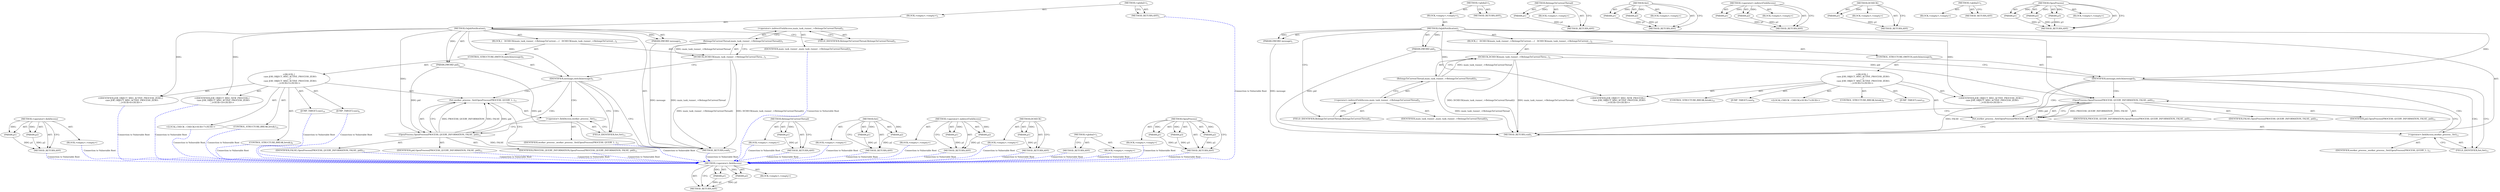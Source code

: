 digraph "OpenProcess" {
vulnerable_72 [label=<(METHOD,&lt;operator&gt;.fieldAccess)>];
vulnerable_73 [label=<(PARAM,p1)>];
vulnerable_74 [label=<(PARAM,p2)>];
vulnerable_75 [label=<(BLOCK,&lt;empty&gt;,&lt;empty&gt;)>];
vulnerable_76 [label=<(METHOD_RETURN,ANY)>];
vulnerable_6 [label=<(METHOD,&lt;global&gt;)<SUB>1</SUB>>];
vulnerable_7 [label=<(BLOCK,&lt;empty&gt;,&lt;empty&gt;)<SUB>1</SUB>>];
vulnerable_8 [label=<(METHOD,OnJobNotification)<SUB>1</SUB>>];
vulnerable_9 [label=<(PARAM,DWORD message)<SUB>1</SUB>>];
vulnerable_10 [label=<(PARAM,DWORD pid)<SUB>2</SUB>>];
vulnerable_11 [label=<(BLOCK,{
   DCHECK(main_task_runner_-&gt;BelongsToCurrent...,{
   DCHECK(main_task_runner_-&gt;BelongsToCurrent...)<SUB>2</SUB>>];
vulnerable_12 [label=<(DCHECK,DCHECK(main_task_runner_-&gt;BelongsToCurrentThrea...)<SUB>3</SUB>>];
vulnerable_13 [label=<(BelongsToCurrentThread,main_task_runner_-&gt;BelongsToCurrentThread())<SUB>3</SUB>>];
vulnerable_14 [label=<(&lt;operator&gt;.indirectFieldAccess,main_task_runner_-&gt;BelongsToCurrentThread)<SUB>3</SUB>>];
vulnerable_15 [label=<(IDENTIFIER,main_task_runner_,main_task_runner_-&gt;BelongsToCurrentThread())<SUB>3</SUB>>];
vulnerable_16 [label=<(FIELD_IDENTIFIER,BelongsToCurrentThread,BelongsToCurrentThread)<SUB>3</SUB>>];
vulnerable_17 [label=<(CONTROL_STRUCTURE,SWITCH,switch(message))<SUB>5</SUB>>];
vulnerable_18 [label=<(IDENTIFIER,message,switch(message))<SUB>5</SUB>>];
vulnerable_19 [label="<(BLOCK,{
    case JOB_OBJECT_MSG_ACTIVE_PROCESS_ZERO:
...,{
    case JOB_OBJECT_MSG_ACTIVE_PROCESS_ZERO:
...)<SUB>5</SUB>>"];
vulnerable_20 [label=<(JUMP_TARGET,case)<SUB>6</SUB>>];
vulnerable_21 [label="<(IDENTIFIER,JOB_OBJECT_MSG_ACTIVE_PROCESS_ZERO,{
    case JOB_OBJECT_MSG_ACTIVE_PROCESS_ZERO:
...)<SUB>6</SUB>>"];
vulnerable_22 [label="<(LOCAL,CHECK : CHECK)<SUB>7</SUB>>"];
vulnerable_23 [label=<(CONTROL_STRUCTURE,BREAK,break;)<SUB>8</SUB>>];
vulnerable_24 [label=<(JUMP_TARGET,case)<SUB>10</SUB>>];
vulnerable_25 [label="<(IDENTIFIER,JOB_OBJECT_MSG_NEW_PROCESS,{
    case JOB_OBJECT_MSG_ACTIVE_PROCESS_ZERO:
...)<SUB>10</SUB>>"];
vulnerable_26 [label=<(Set,worker_process_.Set(OpenProcess(PROCESS_QUERY_I...)<SUB>11</SUB>>];
vulnerable_27 [label=<(&lt;operator&gt;.fieldAccess,worker_process_.Set)<SUB>11</SUB>>];
vulnerable_28 [label=<(IDENTIFIER,worker_process_,worker_process_.Set(OpenProcess(PROCESS_QUERY_I...)<SUB>11</SUB>>];
vulnerable_29 [label=<(FIELD_IDENTIFIER,Set,Set)<SUB>11</SUB>>];
vulnerable_30 [label=<(OpenProcess,OpenProcess(PROCESS_QUERY_INFORMATION, FALSE, pid))<SUB>11</SUB>>];
vulnerable_31 [label=<(IDENTIFIER,PROCESS_QUERY_INFORMATION,OpenProcess(PROCESS_QUERY_INFORMATION, FALSE, pid))<SUB>11</SUB>>];
vulnerable_32 [label=<(IDENTIFIER,FALSE,OpenProcess(PROCESS_QUERY_INFORMATION, FALSE, pid))<SUB>11</SUB>>];
vulnerable_33 [label=<(IDENTIFIER,pid,OpenProcess(PROCESS_QUERY_INFORMATION, FALSE, pid))<SUB>11</SUB>>];
vulnerable_34 [label=<(CONTROL_STRUCTURE,BREAK,break;)<SUB>12</SUB>>];
vulnerable_35 [label=<(METHOD_RETURN,void)<SUB>1</SUB>>];
vulnerable_37 [label=<(METHOD_RETURN,ANY)<SUB>1</SUB>>];
vulnerable_58 [label=<(METHOD,BelongsToCurrentThread)>];
vulnerable_59 [label=<(PARAM,p1)>];
vulnerable_60 [label=<(BLOCK,&lt;empty&gt;,&lt;empty&gt;)>];
vulnerable_61 [label=<(METHOD_RETURN,ANY)>];
vulnerable_67 [label=<(METHOD,Set)>];
vulnerable_68 [label=<(PARAM,p1)>];
vulnerable_69 [label=<(PARAM,p2)>];
vulnerable_70 [label=<(BLOCK,&lt;empty&gt;,&lt;empty&gt;)>];
vulnerable_71 [label=<(METHOD_RETURN,ANY)>];
vulnerable_62 [label=<(METHOD,&lt;operator&gt;.indirectFieldAccess)>];
vulnerable_63 [label=<(PARAM,p1)>];
vulnerable_64 [label=<(PARAM,p2)>];
vulnerable_65 [label=<(BLOCK,&lt;empty&gt;,&lt;empty&gt;)>];
vulnerable_66 [label=<(METHOD_RETURN,ANY)>];
vulnerable_54 [label=<(METHOD,DCHECK)>];
vulnerable_55 [label=<(PARAM,p1)>];
vulnerable_56 [label=<(BLOCK,&lt;empty&gt;,&lt;empty&gt;)>];
vulnerable_57 [label=<(METHOD_RETURN,ANY)>];
vulnerable_48 [label=<(METHOD,&lt;global&gt;)<SUB>1</SUB>>];
vulnerable_49 [label=<(BLOCK,&lt;empty&gt;,&lt;empty&gt;)>];
vulnerable_50 [label=<(METHOD_RETURN,ANY)>];
vulnerable_77 [label=<(METHOD,OpenProcess)>];
vulnerable_78 [label=<(PARAM,p1)>];
vulnerable_79 [label=<(PARAM,p2)>];
vulnerable_80 [label=<(PARAM,p3)>];
vulnerable_81 [label=<(BLOCK,&lt;empty&gt;,&lt;empty&gt;)>];
vulnerable_82 [label=<(METHOD_RETURN,ANY)>];
fixed_72 [label=<(METHOD,&lt;operator&gt;.fieldAccess)>];
fixed_73 [label=<(PARAM,p1)>];
fixed_74 [label=<(PARAM,p2)>];
fixed_75 [label=<(BLOCK,&lt;empty&gt;,&lt;empty&gt;)>];
fixed_76 [label=<(METHOD_RETURN,ANY)>];
fixed_6 [label=<(METHOD,&lt;global&gt;)<SUB>1</SUB>>];
fixed_7 [label=<(BLOCK,&lt;empty&gt;,&lt;empty&gt;)<SUB>1</SUB>>];
fixed_8 [label=<(METHOD,OnJobNotification)<SUB>1</SUB>>];
fixed_9 [label=<(PARAM,DWORD message)<SUB>1</SUB>>];
fixed_10 [label=<(PARAM,DWORD pid)<SUB>2</SUB>>];
fixed_11 [label=<(BLOCK,{
   DCHECK(main_task_runner_-&gt;BelongsToCurrent...,{
   DCHECK(main_task_runner_-&gt;BelongsToCurrent...)<SUB>2</SUB>>];
fixed_12 [label=<(DCHECK,DCHECK(main_task_runner_-&gt;BelongsToCurrentThrea...)<SUB>3</SUB>>];
fixed_13 [label=<(BelongsToCurrentThread,main_task_runner_-&gt;BelongsToCurrentThread())<SUB>3</SUB>>];
fixed_14 [label=<(&lt;operator&gt;.indirectFieldAccess,main_task_runner_-&gt;BelongsToCurrentThread)<SUB>3</SUB>>];
fixed_15 [label=<(IDENTIFIER,main_task_runner_,main_task_runner_-&gt;BelongsToCurrentThread())<SUB>3</SUB>>];
fixed_16 [label=<(FIELD_IDENTIFIER,BelongsToCurrentThread,BelongsToCurrentThread)<SUB>3</SUB>>];
fixed_17 [label=<(CONTROL_STRUCTURE,SWITCH,switch(message))<SUB>5</SUB>>];
fixed_18 [label=<(IDENTIFIER,message,switch(message))<SUB>5</SUB>>];
fixed_19 [label="<(BLOCK,{
    case JOB_OBJECT_MSG_ACTIVE_PROCESS_ZERO:
...,{
    case JOB_OBJECT_MSG_ACTIVE_PROCESS_ZERO:
...)<SUB>5</SUB>>"];
fixed_20 [label=<(JUMP_TARGET,case)<SUB>6</SUB>>];
fixed_21 [label="<(IDENTIFIER,JOB_OBJECT_MSG_ACTIVE_PROCESS_ZERO,{
    case JOB_OBJECT_MSG_ACTIVE_PROCESS_ZERO:
...)<SUB>6</SUB>>"];
fixed_22 [label="<(LOCAL,CHECK : CHECK)<SUB>7</SUB>>"];
fixed_23 [label=<(CONTROL_STRUCTURE,BREAK,break;)<SUB>8</SUB>>];
fixed_24 [label=<(JUMP_TARGET,case)<SUB>10</SUB>>];
fixed_25 [label="<(IDENTIFIER,JOB_OBJECT_MSG_NEW_PROCESS,{
    case JOB_OBJECT_MSG_ACTIVE_PROCESS_ZERO:
...)<SUB>10</SUB>>"];
fixed_26 [label=<(Set,worker_process_.Set(OpenProcess(PROCESS_QUERY_I...)<SUB>11</SUB>>];
fixed_27 [label=<(&lt;operator&gt;.fieldAccess,worker_process_.Set)<SUB>11</SUB>>];
fixed_28 [label=<(IDENTIFIER,worker_process_,worker_process_.Set(OpenProcess(PROCESS_QUERY_I...)<SUB>11</SUB>>];
fixed_29 [label=<(FIELD_IDENTIFIER,Set,Set)<SUB>11</SUB>>];
fixed_30 [label=<(OpenProcess,OpenProcess(PROCESS_QUERY_INFORMATION, FALSE, pid))<SUB>11</SUB>>];
fixed_31 [label=<(IDENTIFIER,PROCESS_QUERY_INFORMATION,OpenProcess(PROCESS_QUERY_INFORMATION, FALSE, pid))<SUB>11</SUB>>];
fixed_32 [label=<(IDENTIFIER,FALSE,OpenProcess(PROCESS_QUERY_INFORMATION, FALSE, pid))<SUB>11</SUB>>];
fixed_33 [label=<(IDENTIFIER,pid,OpenProcess(PROCESS_QUERY_INFORMATION, FALSE, pid))<SUB>11</SUB>>];
fixed_34 [label=<(CONTROL_STRUCTURE,BREAK,break;)<SUB>12</SUB>>];
fixed_35 [label=<(METHOD_RETURN,void)<SUB>1</SUB>>];
fixed_37 [label=<(METHOD_RETURN,ANY)<SUB>1</SUB>>];
fixed_58 [label=<(METHOD,BelongsToCurrentThread)>];
fixed_59 [label=<(PARAM,p1)>];
fixed_60 [label=<(BLOCK,&lt;empty&gt;,&lt;empty&gt;)>];
fixed_61 [label=<(METHOD_RETURN,ANY)>];
fixed_67 [label=<(METHOD,Set)>];
fixed_68 [label=<(PARAM,p1)>];
fixed_69 [label=<(PARAM,p2)>];
fixed_70 [label=<(BLOCK,&lt;empty&gt;,&lt;empty&gt;)>];
fixed_71 [label=<(METHOD_RETURN,ANY)>];
fixed_62 [label=<(METHOD,&lt;operator&gt;.indirectFieldAccess)>];
fixed_63 [label=<(PARAM,p1)>];
fixed_64 [label=<(PARAM,p2)>];
fixed_65 [label=<(BLOCK,&lt;empty&gt;,&lt;empty&gt;)>];
fixed_66 [label=<(METHOD_RETURN,ANY)>];
fixed_54 [label=<(METHOD,DCHECK)>];
fixed_55 [label=<(PARAM,p1)>];
fixed_56 [label=<(BLOCK,&lt;empty&gt;,&lt;empty&gt;)>];
fixed_57 [label=<(METHOD_RETURN,ANY)>];
fixed_48 [label=<(METHOD,&lt;global&gt;)<SUB>1</SUB>>];
fixed_49 [label=<(BLOCK,&lt;empty&gt;,&lt;empty&gt;)>];
fixed_50 [label=<(METHOD_RETURN,ANY)>];
fixed_77 [label=<(METHOD,OpenProcess)>];
fixed_78 [label=<(PARAM,p1)>];
fixed_79 [label=<(PARAM,p2)>];
fixed_80 [label=<(PARAM,p3)>];
fixed_81 [label=<(BLOCK,&lt;empty&gt;,&lt;empty&gt;)>];
fixed_82 [label=<(METHOD_RETURN,ANY)>];
vulnerable_72 -> vulnerable_73  [key=0, label="AST: "];
vulnerable_72 -> vulnerable_73  [key=1, label="DDG: "];
vulnerable_72 -> vulnerable_75  [key=0, label="AST: "];
vulnerable_72 -> vulnerable_74  [key=0, label="AST: "];
vulnerable_72 -> vulnerable_74  [key=1, label="DDG: "];
vulnerable_72 -> vulnerable_76  [key=0, label="AST: "];
vulnerable_72 -> vulnerable_76  [key=1, label="CFG: "];
vulnerable_73 -> vulnerable_76  [key=0, label="DDG: p1"];
vulnerable_74 -> vulnerable_76  [key=0, label="DDG: p2"];
vulnerable_6 -> vulnerable_7  [key=0, label="AST: "];
vulnerable_6 -> vulnerable_37  [key=0, label="AST: "];
vulnerable_6 -> vulnerable_37  [key=1, label="CFG: "];
vulnerable_7 -> vulnerable_8  [key=0, label="AST: "];
vulnerable_8 -> vulnerable_9  [key=0, label="AST: "];
vulnerable_8 -> vulnerable_9  [key=1, label="DDG: "];
vulnerable_8 -> vulnerable_10  [key=0, label="AST: "];
vulnerable_8 -> vulnerable_10  [key=1, label="DDG: "];
vulnerable_8 -> vulnerable_11  [key=0, label="AST: "];
vulnerable_8 -> vulnerable_35  [key=0, label="AST: "];
vulnerable_8 -> vulnerable_16  [key=0, label="CFG: "];
vulnerable_8 -> vulnerable_18  [key=0, label="DDG: "];
vulnerable_8 -> vulnerable_21  [key=0, label="DDG: "];
vulnerable_8 -> vulnerable_25  [key=0, label="DDG: "];
vulnerable_8 -> vulnerable_30  [key=0, label="DDG: "];
vulnerable_9 -> vulnerable_35  [key=0, label="DDG: message"];
vulnerable_10 -> vulnerable_35  [key=0, label="DDG: pid"];
vulnerable_10 -> vulnerable_30  [key=0, label="DDG: pid"];
vulnerable_11 -> vulnerable_12  [key=0, label="AST: "];
vulnerable_11 -> vulnerable_17  [key=0, label="AST: "];
vulnerable_12 -> vulnerable_13  [key=0, label="AST: "];
vulnerable_12 -> vulnerable_18  [key=0, label="CFG: "];
vulnerable_12 -> vulnerable_35  [key=0, label="DDG: main_task_runner_-&gt;BelongsToCurrentThread()"];
vulnerable_12 -> vulnerable_35  [key=1, label="DDG: DCHECK(main_task_runner_-&gt;BelongsToCurrentThread())"];
vulnerable_13 -> vulnerable_14  [key=0, label="AST: "];
vulnerable_13 -> vulnerable_12  [key=0, label="CFG: "];
vulnerable_13 -> vulnerable_12  [key=1, label="DDG: main_task_runner_-&gt;BelongsToCurrentThread"];
vulnerable_13 -> vulnerable_35  [key=0, label="DDG: main_task_runner_-&gt;BelongsToCurrentThread"];
vulnerable_14 -> vulnerable_15  [key=0, label="AST: "];
vulnerable_14 -> vulnerable_16  [key=0, label="AST: "];
vulnerable_14 -> vulnerable_13  [key=0, label="CFG: "];
vulnerable_16 -> vulnerable_14  [key=0, label="CFG: "];
vulnerable_17 -> vulnerable_18  [key=0, label="AST: "];
vulnerable_17 -> vulnerable_19  [key=0, label="AST: "];
vulnerable_18 -> vulnerable_35  [key=0, label="CFG: "];
vulnerable_18 -> vulnerable_29  [key=0, label="CFG: "];
vulnerable_18 -> vulnerable_29  [key=1, label="CDG: "];
vulnerable_18 -> vulnerable_30  [key=0, label="CDG: "];
vulnerable_18 -> vulnerable_26  [key=0, label="CDG: "];
vulnerable_18 -> vulnerable_27  [key=0, label="CDG: "];
vulnerable_19 -> vulnerable_20  [key=0, label="AST: "];
vulnerable_19 -> vulnerable_21  [key=0, label="AST: "];
vulnerable_19 -> vulnerable_22  [key=0, label="AST: "];
vulnerable_19 -> vulnerable_23  [key=0, label="AST: "];
vulnerable_19 -> vulnerable_24  [key=0, label="AST: "];
vulnerable_19 -> vulnerable_25  [key=0, label="AST: "];
vulnerable_19 -> vulnerable_26  [key=0, label="AST: "];
vulnerable_19 -> vulnerable_34  [key=0, label="AST: "];
vulnerable_26 -> vulnerable_27  [key=0, label="AST: "];
vulnerable_26 -> vulnerable_30  [key=0, label="AST: "];
vulnerable_26 -> vulnerable_35  [key=0, label="CFG: "];
vulnerable_27 -> vulnerable_28  [key=0, label="AST: "];
vulnerable_27 -> vulnerable_29  [key=0, label="AST: "];
vulnerable_27 -> vulnerable_30  [key=0, label="CFG: "];
vulnerable_29 -> vulnerable_27  [key=0, label="CFG: "];
vulnerable_30 -> vulnerable_31  [key=0, label="AST: "];
vulnerable_30 -> vulnerable_32  [key=0, label="AST: "];
vulnerable_30 -> vulnerable_33  [key=0, label="AST: "];
vulnerable_30 -> vulnerable_26  [key=0, label="CFG: "];
vulnerable_30 -> vulnerable_26  [key=1, label="DDG: PROCESS_QUERY_INFORMATION"];
vulnerable_30 -> vulnerable_26  [key=2, label="DDG: FALSE"];
vulnerable_30 -> vulnerable_26  [key=3, label="DDG: pid"];
vulnerable_30 -> vulnerable_35  [key=0, label="DDG: FALSE"];
vulnerable_58 -> vulnerable_59  [key=0, label="AST: "];
vulnerable_58 -> vulnerable_59  [key=1, label="DDG: "];
vulnerable_58 -> vulnerable_60  [key=0, label="AST: "];
vulnerable_58 -> vulnerable_61  [key=0, label="AST: "];
vulnerable_58 -> vulnerable_61  [key=1, label="CFG: "];
vulnerable_59 -> vulnerable_61  [key=0, label="DDG: p1"];
vulnerable_67 -> vulnerable_68  [key=0, label="AST: "];
vulnerable_67 -> vulnerable_68  [key=1, label="DDG: "];
vulnerable_67 -> vulnerable_70  [key=0, label="AST: "];
vulnerable_67 -> vulnerable_69  [key=0, label="AST: "];
vulnerable_67 -> vulnerable_69  [key=1, label="DDG: "];
vulnerable_67 -> vulnerable_71  [key=0, label="AST: "];
vulnerable_67 -> vulnerable_71  [key=1, label="CFG: "];
vulnerable_68 -> vulnerable_71  [key=0, label="DDG: p1"];
vulnerable_69 -> vulnerable_71  [key=0, label="DDG: p2"];
vulnerable_62 -> vulnerable_63  [key=0, label="AST: "];
vulnerable_62 -> vulnerable_63  [key=1, label="DDG: "];
vulnerable_62 -> vulnerable_65  [key=0, label="AST: "];
vulnerable_62 -> vulnerable_64  [key=0, label="AST: "];
vulnerable_62 -> vulnerable_64  [key=1, label="DDG: "];
vulnerable_62 -> vulnerable_66  [key=0, label="AST: "];
vulnerable_62 -> vulnerable_66  [key=1, label="CFG: "];
vulnerable_63 -> vulnerable_66  [key=0, label="DDG: p1"];
vulnerable_64 -> vulnerable_66  [key=0, label="DDG: p2"];
vulnerable_54 -> vulnerable_55  [key=0, label="AST: "];
vulnerable_54 -> vulnerable_55  [key=1, label="DDG: "];
vulnerable_54 -> vulnerable_56  [key=0, label="AST: "];
vulnerable_54 -> vulnerable_57  [key=0, label="AST: "];
vulnerable_54 -> vulnerable_57  [key=1, label="CFG: "];
vulnerable_55 -> vulnerable_57  [key=0, label="DDG: p1"];
vulnerable_48 -> vulnerable_49  [key=0, label="AST: "];
vulnerable_48 -> vulnerable_50  [key=0, label="AST: "];
vulnerable_48 -> vulnerable_50  [key=1, label="CFG: "];
vulnerable_77 -> vulnerable_78  [key=0, label="AST: "];
vulnerable_77 -> vulnerable_78  [key=1, label="DDG: "];
vulnerable_77 -> vulnerable_81  [key=0, label="AST: "];
vulnerable_77 -> vulnerable_79  [key=0, label="AST: "];
vulnerable_77 -> vulnerable_79  [key=1, label="DDG: "];
vulnerable_77 -> vulnerable_82  [key=0, label="AST: "];
vulnerable_77 -> vulnerable_82  [key=1, label="CFG: "];
vulnerable_77 -> vulnerable_80  [key=0, label="AST: "];
vulnerable_77 -> vulnerable_80  [key=1, label="DDG: "];
vulnerable_78 -> vulnerable_82  [key=0, label="DDG: p1"];
vulnerable_79 -> vulnerable_82  [key=0, label="DDG: p2"];
vulnerable_80 -> vulnerable_82  [key=0, label="DDG: p3"];
fixed_72 -> fixed_73  [key=0, label="AST: "];
fixed_72 -> fixed_73  [key=1, label="DDG: "];
fixed_72 -> fixed_75  [key=0, label="AST: "];
fixed_72 -> fixed_74  [key=0, label="AST: "];
fixed_72 -> fixed_74  [key=1, label="DDG: "];
fixed_72 -> fixed_76  [key=0, label="AST: "];
fixed_72 -> fixed_76  [key=1, label="CFG: "];
fixed_73 -> fixed_76  [key=0, label="DDG: p1"];
fixed_74 -> fixed_76  [key=0, label="DDG: p2"];
fixed_75 -> vulnerable_72  [color=blue, key=0, label="Connection to Vulnerable Root", penwidth="2.0", style=dashed];
fixed_76 -> vulnerable_72  [color=blue, key=0, label="Connection to Vulnerable Root", penwidth="2.0", style=dashed];
fixed_6 -> fixed_7  [key=0, label="AST: "];
fixed_6 -> fixed_37  [key=0, label="AST: "];
fixed_6 -> fixed_37  [key=1, label="CFG: "];
fixed_7 -> fixed_8  [key=0, label="AST: "];
fixed_8 -> fixed_9  [key=0, label="AST: "];
fixed_8 -> fixed_9  [key=1, label="DDG: "];
fixed_8 -> fixed_10  [key=0, label="AST: "];
fixed_8 -> fixed_10  [key=1, label="DDG: "];
fixed_8 -> fixed_11  [key=0, label="AST: "];
fixed_8 -> fixed_35  [key=0, label="AST: "];
fixed_8 -> fixed_16  [key=0, label="CFG: "];
fixed_8 -> fixed_18  [key=0, label="DDG: "];
fixed_8 -> fixed_21  [key=0, label="DDG: "];
fixed_8 -> fixed_25  [key=0, label="DDG: "];
fixed_8 -> fixed_30  [key=0, label="DDG: "];
fixed_9 -> fixed_35  [key=0, label="DDG: message"];
fixed_10 -> fixed_35  [key=0, label="DDG: pid"];
fixed_10 -> fixed_30  [key=0, label="DDG: pid"];
fixed_11 -> fixed_12  [key=0, label="AST: "];
fixed_11 -> fixed_17  [key=0, label="AST: "];
fixed_12 -> fixed_13  [key=0, label="AST: "];
fixed_12 -> fixed_18  [key=0, label="CFG: "];
fixed_12 -> fixed_35  [key=0, label="DDG: main_task_runner_-&gt;BelongsToCurrentThread()"];
fixed_12 -> fixed_35  [key=1, label="DDG: DCHECK(main_task_runner_-&gt;BelongsToCurrentThread())"];
fixed_13 -> fixed_14  [key=0, label="AST: "];
fixed_13 -> fixed_12  [key=0, label="CFG: "];
fixed_13 -> fixed_12  [key=1, label="DDG: main_task_runner_-&gt;BelongsToCurrentThread"];
fixed_13 -> fixed_35  [key=0, label="DDG: main_task_runner_-&gt;BelongsToCurrentThread"];
fixed_14 -> fixed_15  [key=0, label="AST: "];
fixed_14 -> fixed_16  [key=0, label="AST: "];
fixed_14 -> fixed_13  [key=0, label="CFG: "];
fixed_15 -> vulnerable_72  [color=blue, key=0, label="Connection to Vulnerable Root", penwidth="2.0", style=dashed];
fixed_16 -> fixed_14  [key=0, label="CFG: "];
fixed_17 -> fixed_18  [key=0, label="AST: "];
fixed_17 -> fixed_19  [key=0, label="AST: "];
fixed_18 -> fixed_35  [key=0, label="CFG: "];
fixed_18 -> fixed_29  [key=0, label="CFG: "];
fixed_18 -> fixed_29  [key=1, label="CDG: "];
fixed_18 -> fixed_30  [key=0, label="CDG: "];
fixed_18 -> fixed_26  [key=0, label="CDG: "];
fixed_18 -> fixed_27  [key=0, label="CDG: "];
fixed_19 -> fixed_20  [key=0, label="AST: "];
fixed_19 -> fixed_21  [key=0, label="AST: "];
fixed_19 -> fixed_22  [key=0, label="AST: "];
fixed_19 -> fixed_23  [key=0, label="AST: "];
fixed_19 -> fixed_24  [key=0, label="AST: "];
fixed_19 -> fixed_25  [key=0, label="AST: "];
fixed_19 -> fixed_26  [key=0, label="AST: "];
fixed_19 -> fixed_34  [key=0, label="AST: "];
fixed_20 -> vulnerable_72  [color=blue, key=0, label="Connection to Vulnerable Root", penwidth="2.0", style=dashed];
fixed_21 -> vulnerable_72  [color=blue, key=0, label="Connection to Vulnerable Root", penwidth="2.0", style=dashed];
fixed_22 -> vulnerable_72  [color=blue, key=0, label="Connection to Vulnerable Root", penwidth="2.0", style=dashed];
fixed_23 -> vulnerable_72  [color=blue, key=0, label="Connection to Vulnerable Root", penwidth="2.0", style=dashed];
fixed_24 -> vulnerable_72  [color=blue, key=0, label="Connection to Vulnerable Root", penwidth="2.0", style=dashed];
fixed_25 -> vulnerable_72  [color=blue, key=0, label="Connection to Vulnerable Root", penwidth="2.0", style=dashed];
fixed_26 -> fixed_27  [key=0, label="AST: "];
fixed_26 -> fixed_30  [key=0, label="AST: "];
fixed_26 -> fixed_35  [key=0, label="CFG: "];
fixed_27 -> fixed_28  [key=0, label="AST: "];
fixed_27 -> fixed_29  [key=0, label="AST: "];
fixed_27 -> fixed_30  [key=0, label="CFG: "];
fixed_28 -> vulnerable_72  [color=blue, key=0, label="Connection to Vulnerable Root", penwidth="2.0", style=dashed];
fixed_29 -> fixed_27  [key=0, label="CFG: "];
fixed_30 -> fixed_31  [key=0, label="AST: "];
fixed_30 -> fixed_32  [key=0, label="AST: "];
fixed_30 -> fixed_33  [key=0, label="AST: "];
fixed_30 -> fixed_26  [key=0, label="CFG: "];
fixed_30 -> fixed_26  [key=1, label="DDG: PROCESS_QUERY_INFORMATION"];
fixed_30 -> fixed_26  [key=2, label="DDG: FALSE"];
fixed_30 -> fixed_26  [key=3, label="DDG: pid"];
fixed_30 -> fixed_35  [key=0, label="DDG: FALSE"];
fixed_31 -> vulnerable_72  [color=blue, key=0, label="Connection to Vulnerable Root", penwidth="2.0", style=dashed];
fixed_32 -> vulnerable_72  [color=blue, key=0, label="Connection to Vulnerable Root", penwidth="2.0", style=dashed];
fixed_33 -> vulnerable_72  [color=blue, key=0, label="Connection to Vulnerable Root", penwidth="2.0", style=dashed];
fixed_34 -> vulnerable_72  [color=blue, key=0, label="Connection to Vulnerable Root", penwidth="2.0", style=dashed];
fixed_35 -> vulnerable_72  [color=blue, key=0, label="Connection to Vulnerable Root", penwidth="2.0", style=dashed];
fixed_37 -> vulnerable_72  [color=blue, key=0, label="Connection to Vulnerable Root", penwidth="2.0", style=dashed];
fixed_58 -> fixed_59  [key=0, label="AST: "];
fixed_58 -> fixed_59  [key=1, label="DDG: "];
fixed_58 -> fixed_60  [key=0, label="AST: "];
fixed_58 -> fixed_61  [key=0, label="AST: "];
fixed_58 -> fixed_61  [key=1, label="CFG: "];
fixed_59 -> fixed_61  [key=0, label="DDG: p1"];
fixed_60 -> vulnerable_72  [color=blue, key=0, label="Connection to Vulnerable Root", penwidth="2.0", style=dashed];
fixed_61 -> vulnerable_72  [color=blue, key=0, label="Connection to Vulnerable Root", penwidth="2.0", style=dashed];
fixed_67 -> fixed_68  [key=0, label="AST: "];
fixed_67 -> fixed_68  [key=1, label="DDG: "];
fixed_67 -> fixed_70  [key=0, label="AST: "];
fixed_67 -> fixed_69  [key=0, label="AST: "];
fixed_67 -> fixed_69  [key=1, label="DDG: "];
fixed_67 -> fixed_71  [key=0, label="AST: "];
fixed_67 -> fixed_71  [key=1, label="CFG: "];
fixed_68 -> fixed_71  [key=0, label="DDG: p1"];
fixed_69 -> fixed_71  [key=0, label="DDG: p2"];
fixed_70 -> vulnerable_72  [color=blue, key=0, label="Connection to Vulnerable Root", penwidth="2.0", style=dashed];
fixed_71 -> vulnerable_72  [color=blue, key=0, label="Connection to Vulnerable Root", penwidth="2.0", style=dashed];
fixed_62 -> fixed_63  [key=0, label="AST: "];
fixed_62 -> fixed_63  [key=1, label="DDG: "];
fixed_62 -> fixed_65  [key=0, label="AST: "];
fixed_62 -> fixed_64  [key=0, label="AST: "];
fixed_62 -> fixed_64  [key=1, label="DDG: "];
fixed_62 -> fixed_66  [key=0, label="AST: "];
fixed_62 -> fixed_66  [key=1, label="CFG: "];
fixed_63 -> fixed_66  [key=0, label="DDG: p1"];
fixed_64 -> fixed_66  [key=0, label="DDG: p2"];
fixed_65 -> vulnerable_72  [color=blue, key=0, label="Connection to Vulnerable Root", penwidth="2.0", style=dashed];
fixed_66 -> vulnerable_72  [color=blue, key=0, label="Connection to Vulnerable Root", penwidth="2.0", style=dashed];
fixed_54 -> fixed_55  [key=0, label="AST: "];
fixed_54 -> fixed_55  [key=1, label="DDG: "];
fixed_54 -> fixed_56  [key=0, label="AST: "];
fixed_54 -> fixed_57  [key=0, label="AST: "];
fixed_54 -> fixed_57  [key=1, label="CFG: "];
fixed_55 -> fixed_57  [key=0, label="DDG: p1"];
fixed_56 -> vulnerable_72  [color=blue, key=0, label="Connection to Vulnerable Root", penwidth="2.0", style=dashed];
fixed_57 -> vulnerable_72  [color=blue, key=0, label="Connection to Vulnerable Root", penwidth="2.0", style=dashed];
fixed_48 -> fixed_49  [key=0, label="AST: "];
fixed_48 -> fixed_50  [key=0, label="AST: "];
fixed_48 -> fixed_50  [key=1, label="CFG: "];
fixed_49 -> vulnerable_72  [color=blue, key=0, label="Connection to Vulnerable Root", penwidth="2.0", style=dashed];
fixed_50 -> vulnerable_72  [color=blue, key=0, label="Connection to Vulnerable Root", penwidth="2.0", style=dashed];
fixed_77 -> fixed_78  [key=0, label="AST: "];
fixed_77 -> fixed_78  [key=1, label="DDG: "];
fixed_77 -> fixed_81  [key=0, label="AST: "];
fixed_77 -> fixed_79  [key=0, label="AST: "];
fixed_77 -> fixed_79  [key=1, label="DDG: "];
fixed_77 -> fixed_82  [key=0, label="AST: "];
fixed_77 -> fixed_82  [key=1, label="CFG: "];
fixed_77 -> fixed_80  [key=0, label="AST: "];
fixed_77 -> fixed_80  [key=1, label="DDG: "];
fixed_78 -> fixed_82  [key=0, label="DDG: p1"];
fixed_79 -> fixed_82  [key=0, label="DDG: p2"];
fixed_80 -> fixed_82  [key=0, label="DDG: p3"];
fixed_81 -> vulnerable_72  [color=blue, key=0, label="Connection to Vulnerable Root", penwidth="2.0", style=dashed];
fixed_82 -> vulnerable_72  [color=blue, key=0, label="Connection to Vulnerable Root", penwidth="2.0", style=dashed];
}
